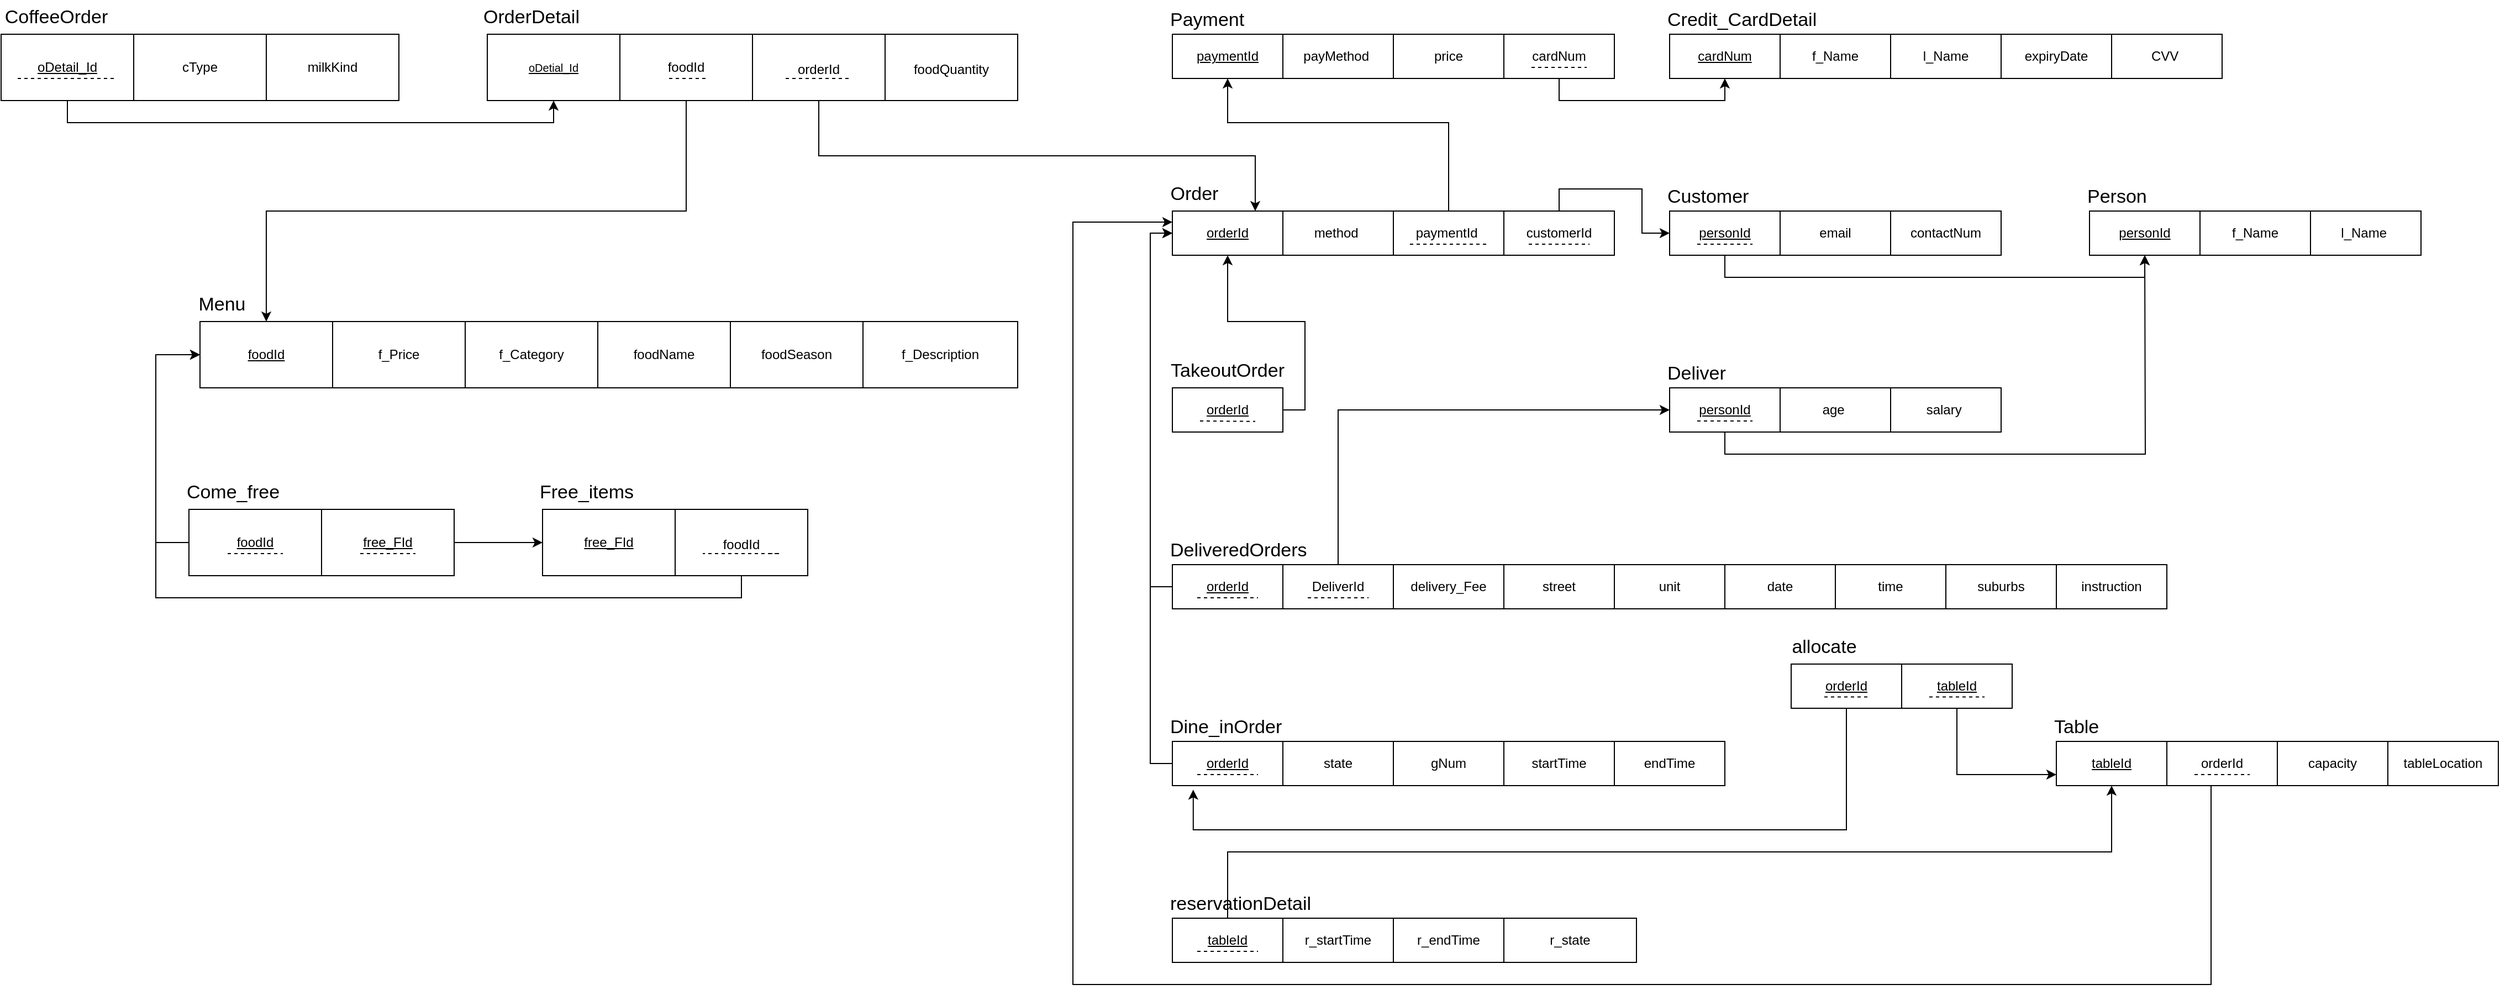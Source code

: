 <mxfile version="24.0.4" type="device">
  <diagram name="第 1 页" id="1nsFY1wsE1BqHFBOwBMz">
    <mxGraphModel dx="3243" dy="1196" grid="1" gridSize="10" guides="1" tooltips="1" connect="1" arrows="1" fold="1" page="1" pageScale="1" pageWidth="1169" pageHeight="827" math="0" shadow="0">
      <root>
        <mxCell id="0" />
        <mxCell id="1" parent="0" />
        <mxCell id="jwZE7J-fwp3m7tZiTKkM-10" value="&lt;div style=&quot;&quot;&gt;&lt;font size=&quot;1&quot; style=&quot;&quot;&gt;&lt;u style=&quot;&quot;&gt;oDetial_Id&lt;/u&gt;&lt;/font&gt;&lt;/div&gt;" style="rounded=0;whiteSpace=wrap;html=1;" parent="1" vertex="1">
          <mxGeometry x="-480" y="140" width="120" height="60" as="geometry" />
        </mxCell>
        <mxCell id="jwZE7J-fwp3m7tZiTKkM-12" value="&lt;font style=&quot;font-size: 17px;&quot;&gt;OrderDetail&lt;/font&gt;" style="text;html=1;align=center;verticalAlign=middle;whiteSpace=wrap;rounded=0;" parent="1" vertex="1">
          <mxGeometry x="-470" y="110" width="60" height="30" as="geometry" />
        </mxCell>
        <mxCell id="E0sUDLMQuyzjQYQ1eUFq-3" style="edgeStyle=orthogonalEdgeStyle;rounded=0;orthogonalLoop=1;jettySize=auto;html=1;exitX=0.5;exitY=1;exitDx=0;exitDy=0;entryX=0.5;entryY=0;entryDx=0;entryDy=0;" parent="1" source="jwZE7J-fwp3m7tZiTKkM-13" target="jwZE7J-fwp3m7tZiTKkM-37" edge="1">
          <mxGeometry relative="1" as="geometry" />
        </mxCell>
        <mxCell id="jwZE7J-fwp3m7tZiTKkM-13" value="&lt;div style=&quot;&quot;&gt;foodId&lt;/div&gt;" style="rounded=0;whiteSpace=wrap;html=1;" parent="1" vertex="1">
          <mxGeometry x="-360" y="140" width="120" height="60" as="geometry" />
        </mxCell>
        <mxCell id="E0sUDLMQuyzjQYQ1eUFq-4" style="edgeStyle=orthogonalEdgeStyle;rounded=0;orthogonalLoop=1;jettySize=auto;html=1;exitX=0.5;exitY=1;exitDx=0;exitDy=0;entryX=0.75;entryY=0;entryDx=0;entryDy=0;" parent="1" source="jwZE7J-fwp3m7tZiTKkM-16" target="_mTMMAmOzoBjhHp0LAJW-133" edge="1">
          <mxGeometry relative="1" as="geometry" />
        </mxCell>
        <mxCell id="jwZE7J-fwp3m7tZiTKkM-16" value="&lt;font style=&quot;font-size: 12px;&quot;&gt;orderId&lt;/font&gt;" style="rounded=0;whiteSpace=wrap;html=1;fontSize=16;" parent="1" vertex="1">
          <mxGeometry x="-240" y="140" width="120" height="60" as="geometry" />
        </mxCell>
        <mxCell id="jwZE7J-fwp3m7tZiTKkM-17" value="&lt;font style=&quot;font-size: 12px;&quot;&gt;foodQuantity&lt;/font&gt;" style="rounded=0;whiteSpace=wrap;html=1;fontSize=16;" parent="1" vertex="1">
          <mxGeometry x="-120" y="140" width="120" height="60" as="geometry" />
        </mxCell>
        <mxCell id="jwZE7J-fwp3m7tZiTKkM-19" style="edgeStyle=orthogonalEdgeStyle;rounded=0;orthogonalLoop=1;jettySize=auto;html=1;exitX=0.5;exitY=1;exitDx=0;exitDy=0;" parent="1" source="jwZE7J-fwp3m7tZiTKkM-17" target="jwZE7J-fwp3m7tZiTKkM-17" edge="1">
          <mxGeometry relative="1" as="geometry" />
        </mxCell>
        <mxCell id="jwZE7J-fwp3m7tZiTKkM-20" value="" style="endArrow=none;dashed=1;html=1;rounded=0;" parent="1" edge="1">
          <mxGeometry width="50" height="50" relative="1" as="geometry">
            <mxPoint x="-210" y="180" as="sourcePoint" />
            <mxPoint x="-150" y="180" as="targetPoint" />
            <Array as="points">
              <mxPoint x="-160" y="180" />
            </Array>
          </mxGeometry>
        </mxCell>
        <mxCell id="jwZE7J-fwp3m7tZiTKkM-22" value="&lt;font style=&quot;font-size: 17px;&quot;&gt;CoffeeOrder&lt;/font&gt;" style="text;html=1;align=center;verticalAlign=middle;whiteSpace=wrap;rounded=0;" parent="1" vertex="1">
          <mxGeometry x="-900" y="110" width="60" height="30" as="geometry" />
        </mxCell>
        <mxCell id="E0sUDLMQuyzjQYQ1eUFq-5" style="edgeStyle=orthogonalEdgeStyle;rounded=0;orthogonalLoop=1;jettySize=auto;html=1;exitX=0.5;exitY=1;exitDx=0;exitDy=0;entryX=0.5;entryY=1;entryDx=0;entryDy=0;" parent="1" source="jwZE7J-fwp3m7tZiTKkM-23" target="jwZE7J-fwp3m7tZiTKkM-10" edge="1">
          <mxGeometry relative="1" as="geometry" />
        </mxCell>
        <mxCell id="jwZE7J-fwp3m7tZiTKkM-23" value="&lt;font style=&quot;font-size: 12px;&quot;&gt;&lt;u&gt;oDetail_Id&lt;/u&gt;&lt;/font&gt;" style="rounded=0;whiteSpace=wrap;html=1;" parent="1" vertex="1">
          <mxGeometry x="-920" y="140" width="120" height="60" as="geometry" />
        </mxCell>
        <mxCell id="jwZE7J-fwp3m7tZiTKkM-25" value="&lt;font style=&quot;font-size: 12px;&quot;&gt;cType&lt;/font&gt;" style="rounded=0;whiteSpace=wrap;html=1;" parent="1" vertex="1">
          <mxGeometry x="-800" y="140" width="120" height="60" as="geometry" />
        </mxCell>
        <mxCell id="jwZE7J-fwp3m7tZiTKkM-28" value="&lt;font style=&quot;font-size: 12px;&quot;&gt;milkKind&lt;/font&gt;" style="rounded=0;whiteSpace=wrap;html=1;" parent="1" vertex="1">
          <mxGeometry x="-680" y="140" width="120" height="60" as="geometry" />
        </mxCell>
        <mxCell id="jwZE7J-fwp3m7tZiTKkM-34" value="" style="endArrow=none;dashed=1;html=1;rounded=0;" parent="1" edge="1">
          <mxGeometry width="50" height="50" relative="1" as="geometry">
            <mxPoint x="-905" y="180" as="sourcePoint" />
            <mxPoint x="-815" y="180" as="targetPoint" />
            <Array as="points">
              <mxPoint x="-815" y="180" />
            </Array>
          </mxGeometry>
        </mxCell>
        <mxCell id="jwZE7J-fwp3m7tZiTKkM-36" value="&lt;font style=&quot;font-size: 17px;&quot;&gt;Menu&lt;/font&gt;" style="text;html=1;align=center;verticalAlign=middle;whiteSpace=wrap;rounded=0;" parent="1" vertex="1">
          <mxGeometry x="-750" y="370" width="60" height="30" as="geometry" />
        </mxCell>
        <mxCell id="jwZE7J-fwp3m7tZiTKkM-37" value="&lt;u style=&quot;&quot;&gt;&lt;font style=&quot;font-size: 12px;&quot;&gt;foodId&lt;/font&gt;&lt;/u&gt;" style="rounded=0;whiteSpace=wrap;html=1;" parent="1" vertex="1">
          <mxGeometry x="-740" y="400" width="120" height="60" as="geometry" />
        </mxCell>
        <mxCell id="jwZE7J-fwp3m7tZiTKkM-39" value="&lt;font style=&quot;font-size: 12px;&quot;&gt;f_Price&lt;/font&gt;" style="rounded=0;whiteSpace=wrap;html=1;" parent="1" vertex="1">
          <mxGeometry x="-620" y="400" width="120" height="60" as="geometry" />
        </mxCell>
        <mxCell id="jwZE7J-fwp3m7tZiTKkM-41" value="&lt;font style=&quot;font-size: 12px;&quot;&gt;f_Category&lt;/font&gt;" style="rounded=0;whiteSpace=wrap;html=1;" parent="1" vertex="1">
          <mxGeometry x="-500" y="400" width="120" height="60" as="geometry" />
        </mxCell>
        <mxCell id="jwZE7J-fwp3m7tZiTKkM-43" value="&lt;font style=&quot;font-size: 12px;&quot;&gt;foodName&lt;/font&gt;" style="rounded=0;whiteSpace=wrap;html=1;" parent="1" vertex="1">
          <mxGeometry x="-380" y="400" width="120" height="60" as="geometry" />
        </mxCell>
        <mxCell id="jwZE7J-fwp3m7tZiTKkM-45" value="&lt;font style=&quot;font-size: 12px;&quot;&gt;foodSeason&lt;/font&gt;" style="rounded=0;whiteSpace=wrap;html=1;" parent="1" vertex="1">
          <mxGeometry x="-260" y="400" width="120" height="60" as="geometry" />
        </mxCell>
        <mxCell id="jwZE7J-fwp3m7tZiTKkM-47" value="&lt;font style=&quot;font-size: 12px;&quot;&gt;f_Description&lt;/font&gt;" style="rounded=0;whiteSpace=wrap;html=1;" parent="1" vertex="1">
          <mxGeometry x="-140" y="400" width="140" height="60" as="geometry" />
        </mxCell>
        <mxCell id="_mTMMAmOzoBjhHp0LAJW-277" style="edgeStyle=orthogonalEdgeStyle;rounded=0;orthogonalLoop=1;jettySize=auto;html=1;exitX=0;exitY=0.5;exitDx=0;exitDy=0;entryX=0;entryY=0.5;entryDx=0;entryDy=0;" parent="1" source="jwZE7J-fwp3m7tZiTKkM-49" target="jwZE7J-fwp3m7tZiTKkM-37" edge="1">
          <mxGeometry relative="1" as="geometry">
            <mxPoint x="-780" y="430" as="targetPoint" />
            <Array as="points">
              <mxPoint x="-780" y="600" />
              <mxPoint x="-780" y="430" />
            </Array>
          </mxGeometry>
        </mxCell>
        <mxCell id="jwZE7J-fwp3m7tZiTKkM-49" value="&lt;u&gt;foodId&lt;/u&gt;" style="rounded=0;whiteSpace=wrap;html=1;" parent="1" vertex="1">
          <mxGeometry x="-750" y="570" width="120" height="60" as="geometry" />
        </mxCell>
        <mxCell id="jwZE7J-fwp3m7tZiTKkM-51" value="&lt;font style=&quot;font-size: 17px;&quot;&gt;Come_free&lt;/font&gt;" style="text;html=1;align=center;verticalAlign=middle;whiteSpace=wrap;rounded=0;" parent="1" vertex="1">
          <mxGeometry x="-740" y="540" width="60" height="30" as="geometry" />
        </mxCell>
        <mxCell id="_mTMMAmOzoBjhHp0LAJW-274" style="edgeStyle=orthogonalEdgeStyle;rounded=0;orthogonalLoop=1;jettySize=auto;html=1;exitX=1;exitY=0.5;exitDx=0;exitDy=0;entryX=0;entryY=0.5;entryDx=0;entryDy=0;" parent="1" source="jwZE7J-fwp3m7tZiTKkM-53" target="jwZE7J-fwp3m7tZiTKkM-57" edge="1">
          <mxGeometry relative="1" as="geometry" />
        </mxCell>
        <mxCell id="jwZE7J-fwp3m7tZiTKkM-53" value="&lt;u style=&quot;&quot;&gt;&lt;font style=&quot;font-size: 12px;&quot;&gt;free_FId&lt;/font&gt;&lt;/u&gt;" style="rounded=0;whiteSpace=wrap;html=1;" parent="1" vertex="1">
          <mxGeometry x="-630" y="570" width="120" height="60" as="geometry" />
        </mxCell>
        <mxCell id="jwZE7J-fwp3m7tZiTKkM-55" value="&lt;font style=&quot;font-size: 17px;&quot;&gt;Free_items&lt;/font&gt;" style="text;html=1;align=center;verticalAlign=middle;whiteSpace=wrap;rounded=0;" parent="1" vertex="1">
          <mxGeometry x="-420" y="540" width="60" height="30" as="geometry" />
        </mxCell>
        <mxCell id="jwZE7J-fwp3m7tZiTKkM-57" value="&lt;u style=&quot;&quot;&gt;&lt;font style=&quot;font-size: 12px;&quot;&gt;free_FId&lt;/font&gt;&lt;/u&gt;" style="rounded=0;whiteSpace=wrap;html=1;" parent="1" vertex="1">
          <mxGeometry x="-430" y="570" width="120" height="60" as="geometry" />
        </mxCell>
        <mxCell id="E0sUDLMQuyzjQYQ1eUFq-6" style="edgeStyle=orthogonalEdgeStyle;rounded=0;orthogonalLoop=1;jettySize=auto;html=1;exitX=0.5;exitY=1;exitDx=0;exitDy=0;entryX=0;entryY=0.5;entryDx=0;entryDy=0;" parent="1" source="jwZE7J-fwp3m7tZiTKkM-59" target="jwZE7J-fwp3m7tZiTKkM-37" edge="1">
          <mxGeometry relative="1" as="geometry">
            <Array as="points">
              <mxPoint x="-250" y="650" />
              <mxPoint x="-780" y="650" />
              <mxPoint x="-780" y="430" />
            </Array>
          </mxGeometry>
        </mxCell>
        <mxCell id="jwZE7J-fwp3m7tZiTKkM-59" value="&lt;font style=&quot;font-size: 12px;&quot;&gt;foodId&lt;/font&gt;" style="rounded=0;whiteSpace=wrap;html=1;fontSize=16;" parent="1" vertex="1">
          <mxGeometry x="-310" y="570" width="120" height="60" as="geometry" />
        </mxCell>
        <mxCell id="jwZE7J-fwp3m7tZiTKkM-61" value="" style="endArrow=none;dashed=1;html=1;rounded=0;" parent="1" edge="1">
          <mxGeometry width="50" height="50" relative="1" as="geometry">
            <mxPoint x="-225" y="610" as="sourcePoint" />
            <mxPoint x="-285" y="610" as="targetPoint" />
            <Array as="points">
              <mxPoint x="-215" y="610" />
            </Array>
          </mxGeometry>
        </mxCell>
        <mxCell id="jwZE7J-fwp3m7tZiTKkM-120" style="edgeStyle=orthogonalEdgeStyle;rounded=0;orthogonalLoop=1;jettySize=auto;html=1;exitX=0.5;exitY=1;exitDx=0;exitDy=0;entryX=0.5;entryY=0;entryDx=0;entryDy=0;" parent="1" edge="1">
          <mxGeometry relative="1" as="geometry">
            <mxPoint x="560" y="120.0" as="targetPoint" />
            <Array as="points">
              <mxPoint x="560" y="480" />
              <mxPoint x="281" y="480" />
              <mxPoint x="281" y="30" />
              <mxPoint x="560" y="30" />
            </Array>
          </mxGeometry>
        </mxCell>
        <mxCell id="_mTMMAmOzoBjhHp0LAJW-116" value="&lt;u&gt;cardNum&lt;/u&gt;" style="whiteSpace=wrap;html=1;align=center;" parent="1" vertex="1">
          <mxGeometry x="590" y="140" width="100" height="40" as="geometry" />
        </mxCell>
        <mxCell id="_mTMMAmOzoBjhHp0LAJW-117" value="" style="shape=table;startSize=0;container=1;collapsible=1;childLayout=tableLayout;fixedRows=1;rowLines=0;fontStyle=0;align=center;resizeLast=1;strokeColor=none;fillColor=none;collapsible=0;whiteSpace=wrap;html=1;" parent="1" vertex="1">
          <mxGeometry x="550" y="110" width="180" height="30" as="geometry" />
        </mxCell>
        <mxCell id="_mTMMAmOzoBjhHp0LAJW-118" value="" style="shape=tableRow;horizontal=0;startSize=0;swimlaneHead=0;swimlaneBody=0;fillColor=none;collapsible=0;dropTarget=0;points=[[0,0.5],[1,0.5]];portConstraint=eastwest;top=0;left=0;right=0;bottom=0;" parent="_mTMMAmOzoBjhHp0LAJW-117" vertex="1">
          <mxGeometry width="180" height="30" as="geometry" />
        </mxCell>
        <mxCell id="_mTMMAmOzoBjhHp0LAJW-119" value="" style="shape=partialRectangle;connectable=0;fillColor=none;top=0;left=0;bottom=0;right=0;editable=1;overflow=hidden;" parent="_mTMMAmOzoBjhHp0LAJW-118" vertex="1">
          <mxGeometry width="30" height="30" as="geometry">
            <mxRectangle width="30" height="30" as="alternateBounds" />
          </mxGeometry>
        </mxCell>
        <mxCell id="_mTMMAmOzoBjhHp0LAJW-120" value="Credit_CardDetail" style="shape=partialRectangle;connectable=0;fillColor=none;top=0;left=0;bottom=0;right=0;align=left;spacingLeft=6;overflow=hidden;fontSize=17;" parent="_mTMMAmOzoBjhHp0LAJW-118" vertex="1">
          <mxGeometry x="30" width="150" height="30" as="geometry">
            <mxRectangle width="150" height="30" as="alternateBounds" />
          </mxGeometry>
        </mxCell>
        <mxCell id="_mTMMAmOzoBjhHp0LAJW-121" value="expiryDate" style="whiteSpace=wrap;html=1;align=center;" parent="1" vertex="1">
          <mxGeometry x="890" y="140" width="100" height="40" as="geometry" />
        </mxCell>
        <mxCell id="_mTMMAmOzoBjhHp0LAJW-122" value="CVV&amp;nbsp;" style="whiteSpace=wrap;html=1;align=center;" parent="1" vertex="1">
          <mxGeometry x="990" y="140" width="100" height="40" as="geometry" />
        </mxCell>
        <mxCell id="_mTMMAmOzoBjhHp0LAJW-123" value="price" style="whiteSpace=wrap;html=1;align=center;" parent="1" vertex="1">
          <mxGeometry x="340" y="140" width="100" height="40" as="geometry" />
        </mxCell>
        <mxCell id="_mTMMAmOzoBjhHp0LAJW-124" value="payMethod&amp;nbsp;" style="whiteSpace=wrap;html=1;align=center;" parent="1" vertex="1">
          <mxGeometry x="240" y="140" width="100" height="40" as="geometry" />
        </mxCell>
        <mxCell id="_mTMMAmOzoBjhHp0LAJW-125" value="&lt;u&gt;paymentId&lt;/u&gt;" style="whiteSpace=wrap;html=1;align=center;" parent="1" vertex="1">
          <mxGeometry x="140" y="140" width="100" height="40" as="geometry" />
        </mxCell>
        <mxCell id="_mTMMAmOzoBjhHp0LAJW-126" value="" style="shape=table;startSize=0;container=1;collapsible=1;childLayout=tableLayout;fixedRows=1;rowLines=0;fontStyle=0;align=center;resizeLast=1;strokeColor=none;fillColor=none;collapsible=0;whiteSpace=wrap;html=1;" parent="1" vertex="1">
          <mxGeometry x="100" y="110" width="180" height="30" as="geometry" />
        </mxCell>
        <mxCell id="_mTMMAmOzoBjhHp0LAJW-127" value="" style="shape=tableRow;horizontal=0;startSize=0;swimlaneHead=0;swimlaneBody=0;fillColor=none;collapsible=0;dropTarget=0;points=[[0,0.5],[1,0.5]];portConstraint=eastwest;top=0;left=0;right=0;bottom=0;" parent="_mTMMAmOzoBjhHp0LAJW-126" vertex="1">
          <mxGeometry width="180" height="30" as="geometry" />
        </mxCell>
        <mxCell id="_mTMMAmOzoBjhHp0LAJW-128" value="" style="shape=partialRectangle;connectable=0;fillColor=none;top=0;left=0;bottom=0;right=0;editable=1;overflow=hidden;" parent="_mTMMAmOzoBjhHp0LAJW-127" vertex="1">
          <mxGeometry width="30" height="30" as="geometry">
            <mxRectangle width="30" height="30" as="alternateBounds" />
          </mxGeometry>
        </mxCell>
        <mxCell id="_mTMMAmOzoBjhHp0LAJW-129" value="Payment" style="shape=partialRectangle;connectable=0;fillColor=none;top=0;left=0;bottom=0;right=0;align=left;spacingLeft=6;overflow=hidden;fontSize=17;" parent="_mTMMAmOzoBjhHp0LAJW-127" vertex="1">
          <mxGeometry x="30" width="150" height="30" as="geometry">
            <mxRectangle width="150" height="30" as="alternateBounds" />
          </mxGeometry>
        </mxCell>
        <mxCell id="_mTMMAmOzoBjhHp0LAJW-130" style="edgeStyle=orthogonalEdgeStyle;rounded=0;orthogonalLoop=1;jettySize=auto;html=1;exitX=0.5;exitY=1;exitDx=0;exitDy=0;entryX=0.5;entryY=1;entryDx=0;entryDy=0;" parent="1" source="_mTMMAmOzoBjhHp0LAJW-131" target="_mTMMAmOzoBjhHp0LAJW-116" edge="1">
          <mxGeometry relative="1" as="geometry" />
        </mxCell>
        <mxCell id="_mTMMAmOzoBjhHp0LAJW-131" value="cardNum" style="whiteSpace=wrap;html=1;align=center;" parent="1" vertex="1">
          <mxGeometry x="440" y="140" width="100" height="40" as="geometry" />
        </mxCell>
        <mxCell id="_mTMMAmOzoBjhHp0LAJW-132" value="" style="endArrow=none;dashed=1;html=1;rounded=0;" parent="1" edge="1">
          <mxGeometry width="50" height="50" relative="1" as="geometry">
            <mxPoint x="465" y="170" as="sourcePoint" />
            <mxPoint x="515" y="170" as="targetPoint" />
            <Array as="points">
              <mxPoint x="465" y="170" />
            </Array>
          </mxGeometry>
        </mxCell>
        <mxCell id="_mTMMAmOzoBjhHp0LAJW-133" value="&lt;u&gt;orderId&lt;/u&gt;" style="whiteSpace=wrap;html=1;align=center;" parent="1" vertex="1">
          <mxGeometry x="140" y="300" width="100" height="40" as="geometry" />
        </mxCell>
        <mxCell id="_mTMMAmOzoBjhHp0LAJW-138" value="method&amp;nbsp;" style="whiteSpace=wrap;html=1;align=center;" parent="1" vertex="1">
          <mxGeometry x="240" y="300" width="100" height="40" as="geometry" />
        </mxCell>
        <mxCell id="_mTMMAmOzoBjhHp0LAJW-139" style="edgeStyle=orthogonalEdgeStyle;rounded=0;orthogonalLoop=1;jettySize=auto;html=1;exitX=0.5;exitY=0;exitDx=0;exitDy=0;" parent="1" source="_mTMMAmOzoBjhHp0LAJW-140" target="_mTMMAmOzoBjhHp0LAJW-146" edge="1">
          <mxGeometry relative="1" as="geometry" />
        </mxCell>
        <mxCell id="_mTMMAmOzoBjhHp0LAJW-140" value="customerId" style="whiteSpace=wrap;html=1;align=center;" parent="1" vertex="1">
          <mxGeometry x="440" y="300" width="100" height="40" as="geometry" />
        </mxCell>
        <mxCell id="_mTMMAmOzoBjhHp0LAJW-141" style="edgeStyle=orthogonalEdgeStyle;rounded=0;orthogonalLoop=1;jettySize=auto;html=1;exitX=0.5;exitY=0;exitDx=0;exitDy=0;entryX=0.5;entryY=1;entryDx=0;entryDy=0;" parent="1" source="_mTMMAmOzoBjhHp0LAJW-142" target="_mTMMAmOzoBjhHp0LAJW-125" edge="1">
          <mxGeometry relative="1" as="geometry">
            <Array as="points">
              <mxPoint x="390" y="220" />
              <mxPoint x="190" y="220" />
            </Array>
          </mxGeometry>
        </mxCell>
        <mxCell id="_mTMMAmOzoBjhHp0LAJW-142" value="paymentId&amp;nbsp;" style="whiteSpace=wrap;html=1;align=center;" parent="1" vertex="1">
          <mxGeometry x="340" y="300" width="100" height="40" as="geometry" />
        </mxCell>
        <mxCell id="_mTMMAmOzoBjhHp0LAJW-143" value="" style="endArrow=none;dashed=1;html=1;rounded=0;" parent="1" edge="1">
          <mxGeometry width="50" height="50" relative="1" as="geometry">
            <mxPoint x="355" y="330" as="sourcePoint" />
            <mxPoint x="425" y="330" as="targetPoint" />
            <Array as="points">
              <mxPoint x="355" y="330" />
            </Array>
          </mxGeometry>
        </mxCell>
        <mxCell id="_mTMMAmOzoBjhHp0LAJW-144" value="" style="endArrow=none;dashed=1;html=1;rounded=0;" parent="1" edge="1">
          <mxGeometry width="50" height="50" relative="1" as="geometry">
            <mxPoint x="462.5" y="330" as="sourcePoint" />
            <mxPoint x="517.5" y="330" as="targetPoint" />
            <Array as="points">
              <mxPoint x="462.5" y="330" />
            </Array>
          </mxGeometry>
        </mxCell>
        <mxCell id="_mTMMAmOzoBjhHp0LAJW-145" style="edgeStyle=orthogonalEdgeStyle;rounded=0;orthogonalLoop=1;jettySize=auto;html=1;exitX=0.5;exitY=1;exitDx=0;exitDy=0;entryX=0.5;entryY=1;entryDx=0;entryDy=0;" parent="1" source="_mTMMAmOzoBjhHp0LAJW-146" target="_mTMMAmOzoBjhHp0LAJW-153" edge="1">
          <mxGeometry relative="1" as="geometry" />
        </mxCell>
        <mxCell id="_mTMMAmOzoBjhHp0LAJW-146" value="&lt;u&gt;personId&lt;/u&gt;" style="whiteSpace=wrap;html=1;align=center;" parent="1" vertex="1">
          <mxGeometry x="590" y="300" width="100" height="40" as="geometry" />
        </mxCell>
        <mxCell id="_mTMMAmOzoBjhHp0LAJW-147" value="email" style="whiteSpace=wrap;html=1;align=center;" parent="1" vertex="1">
          <mxGeometry x="690" y="300" width="100" height="40" as="geometry" />
        </mxCell>
        <mxCell id="_mTMMAmOzoBjhHp0LAJW-148" value="contactNum" style="whiteSpace=wrap;html=1;align=center;" parent="1" vertex="1">
          <mxGeometry x="790" y="300" width="100" height="40" as="geometry" />
        </mxCell>
        <mxCell id="_mTMMAmOzoBjhHp0LAJW-149" value="" style="shape=table;startSize=0;container=1;collapsible=1;childLayout=tableLayout;fixedRows=1;rowLines=0;fontStyle=0;align=center;resizeLast=1;strokeColor=none;fillColor=none;collapsible=0;whiteSpace=wrap;html=1;" parent="1" vertex="1">
          <mxGeometry x="550" y="270" width="180" height="30" as="geometry" />
        </mxCell>
        <mxCell id="_mTMMAmOzoBjhHp0LAJW-150" value="" style="shape=tableRow;horizontal=0;startSize=0;swimlaneHead=0;swimlaneBody=0;fillColor=none;collapsible=0;dropTarget=0;points=[[0,0.5],[1,0.5]];portConstraint=eastwest;top=0;left=0;right=0;bottom=0;" parent="_mTMMAmOzoBjhHp0LAJW-149" vertex="1">
          <mxGeometry width="180" height="30" as="geometry" />
        </mxCell>
        <mxCell id="_mTMMAmOzoBjhHp0LAJW-151" value="" style="shape=partialRectangle;connectable=0;fillColor=none;top=0;left=0;bottom=0;right=0;editable=1;overflow=hidden;" parent="_mTMMAmOzoBjhHp0LAJW-150" vertex="1">
          <mxGeometry width="30" height="30" as="geometry">
            <mxRectangle width="30" height="30" as="alternateBounds" />
          </mxGeometry>
        </mxCell>
        <mxCell id="_mTMMAmOzoBjhHp0LAJW-152" value="Customer" style="shape=partialRectangle;connectable=0;fillColor=none;top=0;left=0;bottom=0;right=0;align=left;spacingLeft=6;overflow=hidden;fontSize=17;" parent="_mTMMAmOzoBjhHp0LAJW-150" vertex="1">
          <mxGeometry x="30" width="150" height="30" as="geometry">
            <mxRectangle width="150" height="30" as="alternateBounds" />
          </mxGeometry>
        </mxCell>
        <mxCell id="_mTMMAmOzoBjhHp0LAJW-153" value="&lt;u&gt;personId&lt;/u&gt;" style="whiteSpace=wrap;html=1;align=center;" parent="1" vertex="1">
          <mxGeometry x="970" y="300" width="100" height="40" as="geometry" />
        </mxCell>
        <mxCell id="_mTMMAmOzoBjhHp0LAJW-154" value="f_Name" style="whiteSpace=wrap;html=1;align=center;" parent="1" vertex="1">
          <mxGeometry x="1070" y="300" width="100" height="40" as="geometry" />
        </mxCell>
        <mxCell id="_mTMMAmOzoBjhHp0LAJW-155" value="l_Name&amp;nbsp;" style="whiteSpace=wrap;html=1;align=center;" parent="1" vertex="1">
          <mxGeometry x="1170" y="300" width="100" height="40" as="geometry" />
        </mxCell>
        <mxCell id="_mTMMAmOzoBjhHp0LAJW-156" value="" style="shape=table;startSize=0;container=1;collapsible=1;childLayout=tableLayout;fixedRows=1;rowLines=0;fontStyle=0;align=center;resizeLast=1;strokeColor=none;fillColor=none;collapsible=0;whiteSpace=wrap;html=1;" parent="1" vertex="1">
          <mxGeometry x="930" y="270" width="180" height="30" as="geometry" />
        </mxCell>
        <mxCell id="_mTMMAmOzoBjhHp0LAJW-157" value="" style="shape=tableRow;horizontal=0;startSize=0;swimlaneHead=0;swimlaneBody=0;fillColor=none;collapsible=0;dropTarget=0;points=[[0,0.5],[1,0.5]];portConstraint=eastwest;top=0;left=0;right=0;bottom=0;" parent="_mTMMAmOzoBjhHp0LAJW-156" vertex="1">
          <mxGeometry width="180" height="30" as="geometry" />
        </mxCell>
        <mxCell id="_mTMMAmOzoBjhHp0LAJW-158" value="" style="shape=partialRectangle;connectable=0;fillColor=none;top=0;left=0;bottom=0;right=0;editable=1;overflow=hidden;" parent="_mTMMAmOzoBjhHp0LAJW-157" vertex="1">
          <mxGeometry width="30" height="30" as="geometry">
            <mxRectangle width="30" height="30" as="alternateBounds" />
          </mxGeometry>
        </mxCell>
        <mxCell id="_mTMMAmOzoBjhHp0LAJW-159" value="Person" style="shape=partialRectangle;connectable=0;fillColor=none;top=0;left=0;bottom=0;right=0;align=left;spacingLeft=6;overflow=hidden;fontSize=17;" parent="_mTMMAmOzoBjhHp0LAJW-157" vertex="1">
          <mxGeometry x="30" width="150" height="30" as="geometry">
            <mxRectangle width="150" height="30" as="alternateBounds" />
          </mxGeometry>
        </mxCell>
        <mxCell id="_mTMMAmOzoBjhHp0LAJW-160" value="" style="shape=table;startSize=0;container=1;collapsible=1;childLayout=tableLayout;fixedRows=1;rowLines=0;fontStyle=0;align=center;resizeLast=1;strokeColor=none;fillColor=none;collapsible=0;whiteSpace=wrap;html=1;" parent="1" vertex="1">
          <mxGeometry x="550" y="430" width="180" height="30" as="geometry" />
        </mxCell>
        <mxCell id="_mTMMAmOzoBjhHp0LAJW-161" value="" style="shape=tableRow;horizontal=0;startSize=0;swimlaneHead=0;swimlaneBody=0;fillColor=none;collapsible=0;dropTarget=0;points=[[0,0.5],[1,0.5]];portConstraint=eastwest;top=0;left=0;right=0;bottom=0;" parent="_mTMMAmOzoBjhHp0LAJW-160" vertex="1">
          <mxGeometry width="180" height="30" as="geometry" />
        </mxCell>
        <mxCell id="_mTMMAmOzoBjhHp0LAJW-162" value="" style="shape=partialRectangle;connectable=0;fillColor=none;top=0;left=0;bottom=0;right=0;editable=1;overflow=hidden;" parent="_mTMMAmOzoBjhHp0LAJW-161" vertex="1">
          <mxGeometry width="30" height="30" as="geometry">
            <mxRectangle width="30" height="30" as="alternateBounds" />
          </mxGeometry>
        </mxCell>
        <mxCell id="_mTMMAmOzoBjhHp0LAJW-163" value="Deliver" style="shape=partialRectangle;connectable=0;fillColor=none;top=0;left=0;bottom=0;right=0;align=left;spacingLeft=6;overflow=hidden;fontSize=17;" parent="_mTMMAmOzoBjhHp0LAJW-161" vertex="1">
          <mxGeometry x="30" width="150" height="30" as="geometry">
            <mxRectangle width="150" height="30" as="alternateBounds" />
          </mxGeometry>
        </mxCell>
        <mxCell id="_mTMMAmOzoBjhHp0LAJW-164" style="edgeStyle=orthogonalEdgeStyle;rounded=0;orthogonalLoop=1;jettySize=auto;html=1;exitX=0.5;exitY=1;exitDx=0;exitDy=0;" parent="1" source="_mTMMAmOzoBjhHp0LAJW-165" edge="1">
          <mxGeometry relative="1" as="geometry">
            <mxPoint x="1020" y="340" as="targetPoint" />
          </mxGeometry>
        </mxCell>
        <mxCell id="_mTMMAmOzoBjhHp0LAJW-165" value="&lt;u&gt;personId&lt;/u&gt;" style="whiteSpace=wrap;html=1;align=center;" parent="1" vertex="1">
          <mxGeometry x="590" y="460" width="100" height="40" as="geometry" />
        </mxCell>
        <mxCell id="_mTMMAmOzoBjhHp0LAJW-166" value="age&amp;nbsp;" style="whiteSpace=wrap;html=1;align=center;" parent="1" vertex="1">
          <mxGeometry x="690" y="460" width="100" height="40" as="geometry" />
        </mxCell>
        <mxCell id="_mTMMAmOzoBjhHp0LAJW-167" value="salary&amp;nbsp;" style="whiteSpace=wrap;html=1;align=center;" parent="1" vertex="1">
          <mxGeometry x="790" y="460" width="100" height="40" as="geometry" />
        </mxCell>
        <mxCell id="_mTMMAmOzoBjhHp0LAJW-168" value="" style="endArrow=none;dashed=1;html=1;rounded=0;" parent="1" edge="1">
          <mxGeometry width="50" height="50" relative="1" as="geometry">
            <mxPoint x="615" y="330" as="sourcePoint" />
            <mxPoint x="665" y="330" as="targetPoint" />
            <Array as="points">
              <mxPoint x="615" y="330" />
            </Array>
          </mxGeometry>
        </mxCell>
        <mxCell id="_mTMMAmOzoBjhHp0LAJW-169" value="" style="endArrow=none;dashed=1;html=1;rounded=0;" parent="1" edge="1">
          <mxGeometry width="50" height="50" relative="1" as="geometry">
            <mxPoint x="615" y="490" as="sourcePoint" />
            <mxPoint x="665" y="490" as="targetPoint" />
            <Array as="points">
              <mxPoint x="615" y="490" />
            </Array>
          </mxGeometry>
        </mxCell>
        <mxCell id="_mTMMAmOzoBjhHp0LAJW-170" style="edgeStyle=orthogonalEdgeStyle;rounded=0;orthogonalLoop=1;jettySize=auto;html=1;exitX=0;exitY=0.5;exitDx=0;exitDy=0;entryX=0;entryY=0.5;entryDx=0;entryDy=0;" parent="1" source="_mTMMAmOzoBjhHp0LAJW-171" target="_mTMMAmOzoBjhHp0LAJW-133" edge="1">
          <mxGeometry relative="1" as="geometry" />
        </mxCell>
        <mxCell id="_mTMMAmOzoBjhHp0LAJW-171" value="&lt;u&gt;orderId&lt;/u&gt;" style="whiteSpace=wrap;html=1;align=center;" parent="1" vertex="1">
          <mxGeometry x="140" y="620" width="100" height="40" as="geometry" />
        </mxCell>
        <mxCell id="_mTMMAmOzoBjhHp0LAJW-172" value="" style="shape=table;startSize=0;container=1;collapsible=1;childLayout=tableLayout;fixedRows=1;rowLines=0;fontStyle=0;align=center;resizeLast=1;strokeColor=none;fillColor=none;collapsible=0;whiteSpace=wrap;html=1;" parent="1" vertex="1">
          <mxGeometry x="100" y="590" width="180" height="30" as="geometry" />
        </mxCell>
        <mxCell id="_mTMMAmOzoBjhHp0LAJW-173" value="" style="shape=tableRow;horizontal=0;startSize=0;swimlaneHead=0;swimlaneBody=0;fillColor=none;collapsible=0;dropTarget=0;points=[[0,0.5],[1,0.5]];portConstraint=eastwest;top=0;left=0;right=0;bottom=0;" parent="_mTMMAmOzoBjhHp0LAJW-172" vertex="1">
          <mxGeometry width="180" height="30" as="geometry" />
        </mxCell>
        <mxCell id="_mTMMAmOzoBjhHp0LAJW-174" value="" style="shape=partialRectangle;connectable=0;fillColor=none;top=0;left=0;bottom=0;right=0;editable=1;overflow=hidden;" parent="_mTMMAmOzoBjhHp0LAJW-173" vertex="1">
          <mxGeometry width="30" height="30" as="geometry">
            <mxRectangle width="30" height="30" as="alternateBounds" />
          </mxGeometry>
        </mxCell>
        <mxCell id="_mTMMAmOzoBjhHp0LAJW-175" value="DeliveredOrders" style="shape=partialRectangle;connectable=0;fillColor=none;top=0;left=0;bottom=0;right=0;align=left;spacingLeft=6;overflow=hidden;fontSize=17;" parent="_mTMMAmOzoBjhHp0LAJW-173" vertex="1">
          <mxGeometry x="30" width="150" height="30" as="geometry">
            <mxRectangle width="150" height="30" as="alternateBounds" />
          </mxGeometry>
        </mxCell>
        <mxCell id="_mTMMAmOzoBjhHp0LAJW-176" style="edgeStyle=orthogonalEdgeStyle;rounded=0;orthogonalLoop=1;jettySize=auto;html=1;exitX=0.5;exitY=0;exitDx=0;exitDy=0;entryX=0;entryY=0.5;entryDx=0;entryDy=0;" parent="1" source="_mTMMAmOzoBjhHp0LAJW-177" target="_mTMMAmOzoBjhHp0LAJW-165" edge="1">
          <mxGeometry relative="1" as="geometry" />
        </mxCell>
        <mxCell id="_mTMMAmOzoBjhHp0LAJW-177" value="DeliverId" style="whiteSpace=wrap;html=1;align=center;" parent="1" vertex="1">
          <mxGeometry x="240" y="620" width="100" height="40" as="geometry" />
        </mxCell>
        <mxCell id="_mTMMAmOzoBjhHp0LAJW-178" value="delivery_Fee" style="whiteSpace=wrap;html=1;align=center;" parent="1" vertex="1">
          <mxGeometry x="340" y="620" width="100" height="40" as="geometry" />
        </mxCell>
        <mxCell id="_mTMMAmOzoBjhHp0LAJW-179" value="street" style="whiteSpace=wrap;html=1;align=center;" parent="1" vertex="1">
          <mxGeometry x="440" y="620" width="100" height="40" as="geometry" />
        </mxCell>
        <mxCell id="_mTMMAmOzoBjhHp0LAJW-237" style="edgeStyle=orthogonalEdgeStyle;rounded=0;orthogonalLoop=1;jettySize=auto;html=1;exitX=1;exitY=0.5;exitDx=0;exitDy=0;entryX=0.5;entryY=1;entryDx=0;entryDy=0;" parent="1" source="_mTMMAmOzoBjhHp0LAJW-185" target="_mTMMAmOzoBjhHp0LAJW-133" edge="1">
          <mxGeometry relative="1" as="geometry" />
        </mxCell>
        <mxCell id="_mTMMAmOzoBjhHp0LAJW-185" value="&lt;u&gt;orderId&lt;/u&gt;" style="whiteSpace=wrap;html=1;align=center;" parent="1" vertex="1">
          <mxGeometry x="140" y="460" width="100" height="40" as="geometry" />
        </mxCell>
        <mxCell id="_mTMMAmOzoBjhHp0LAJW-186" value="" style="endArrow=none;dashed=1;html=1;rounded=0;" parent="1" edge="1">
          <mxGeometry width="50" height="50" relative="1" as="geometry">
            <mxPoint x="165" y="490" as="sourcePoint" />
            <mxPoint x="215" y="490.4" as="targetPoint" />
            <Array as="points">
              <mxPoint x="165" y="490" />
            </Array>
          </mxGeometry>
        </mxCell>
        <mxCell id="_mTMMAmOzoBjhHp0LAJW-187" value="unit" style="whiteSpace=wrap;html=1;align=center;" parent="1" vertex="1">
          <mxGeometry x="540" y="620" width="100" height="40" as="geometry" />
        </mxCell>
        <mxCell id="_mTMMAmOzoBjhHp0LAJW-188" value="date" style="whiteSpace=wrap;html=1;align=center;" parent="1" vertex="1">
          <mxGeometry x="640" y="620" width="100" height="40" as="geometry" />
        </mxCell>
        <mxCell id="_mTMMAmOzoBjhHp0LAJW-189" value="time" style="whiteSpace=wrap;html=1;align=center;" parent="1" vertex="1">
          <mxGeometry x="740" y="620" width="100" height="40" as="geometry" />
        </mxCell>
        <mxCell id="_mTMMAmOzoBjhHp0LAJW-190" value="suburbs" style="whiteSpace=wrap;html=1;align=center;" parent="1" vertex="1">
          <mxGeometry x="840" y="620" width="100" height="40" as="geometry" />
        </mxCell>
        <mxCell id="_mTMMAmOzoBjhHp0LAJW-191" value="instruction" style="whiteSpace=wrap;html=1;align=center;" parent="1" vertex="1">
          <mxGeometry x="940" y="620" width="100" height="40" as="geometry" />
        </mxCell>
        <mxCell id="_mTMMAmOzoBjhHp0LAJW-192" value="" style="endArrow=none;dashed=1;html=1;rounded=0;" parent="1" edge="1">
          <mxGeometry width="50" height="50" relative="1" as="geometry">
            <mxPoint x="262.5" y="650" as="sourcePoint" />
            <mxPoint x="317.5" y="650" as="targetPoint" />
            <Array as="points">
              <mxPoint x="262.5" y="650" />
            </Array>
          </mxGeometry>
        </mxCell>
        <mxCell id="_mTMMAmOzoBjhHp0LAJW-193" value="" style="endArrow=none;dashed=1;html=1;rounded=0;" parent="1" edge="1">
          <mxGeometry width="50" height="50" relative="1" as="geometry">
            <mxPoint x="162.5" y="650" as="sourcePoint" />
            <mxPoint x="217.5" y="650" as="targetPoint" />
            <Array as="points">
              <mxPoint x="162.5" y="650" />
            </Array>
          </mxGeometry>
        </mxCell>
        <mxCell id="_mTMMAmOzoBjhHp0LAJW-194" style="edgeStyle=orthogonalEdgeStyle;rounded=0;orthogonalLoop=1;jettySize=auto;html=1;exitX=0;exitY=0.5;exitDx=0;exitDy=0;entryX=0;entryY=0.5;entryDx=0;entryDy=0;" parent="1" source="_mTMMAmOzoBjhHp0LAJW-195" target="_mTMMAmOzoBjhHp0LAJW-133" edge="1">
          <mxGeometry relative="1" as="geometry" />
        </mxCell>
        <mxCell id="_mTMMAmOzoBjhHp0LAJW-195" value="&lt;u&gt;orderId&lt;/u&gt;" style="whiteSpace=wrap;html=1;align=center;" parent="1" vertex="1">
          <mxGeometry x="140" y="780" width="100" height="40" as="geometry" />
        </mxCell>
        <mxCell id="_mTMMAmOzoBjhHp0LAJW-196" value="" style="shape=table;startSize=0;container=1;collapsible=1;childLayout=tableLayout;fixedRows=1;rowLines=0;fontStyle=0;align=center;resizeLast=1;strokeColor=none;fillColor=none;collapsible=0;whiteSpace=wrap;html=1;" parent="1" vertex="1">
          <mxGeometry x="100" y="750" width="180" height="30" as="geometry" />
        </mxCell>
        <mxCell id="_mTMMAmOzoBjhHp0LAJW-197" value="" style="shape=tableRow;horizontal=0;startSize=0;swimlaneHead=0;swimlaneBody=0;fillColor=none;collapsible=0;dropTarget=0;points=[[0,0.5],[1,0.5]];portConstraint=eastwest;top=0;left=0;right=0;bottom=0;" parent="_mTMMAmOzoBjhHp0LAJW-196" vertex="1">
          <mxGeometry width="180" height="30" as="geometry" />
        </mxCell>
        <mxCell id="_mTMMAmOzoBjhHp0LAJW-198" value="" style="shape=partialRectangle;connectable=0;fillColor=none;top=0;left=0;bottom=0;right=0;editable=1;overflow=hidden;" parent="_mTMMAmOzoBjhHp0LAJW-197" vertex="1">
          <mxGeometry width="30" height="30" as="geometry">
            <mxRectangle width="30" height="30" as="alternateBounds" />
          </mxGeometry>
        </mxCell>
        <mxCell id="_mTMMAmOzoBjhHp0LAJW-199" value="Dine_inOrder" style="shape=partialRectangle;connectable=0;fillColor=none;top=0;left=0;bottom=0;right=0;align=left;spacingLeft=6;overflow=hidden;fontSize=17;" parent="_mTMMAmOzoBjhHp0LAJW-197" vertex="1">
          <mxGeometry x="30" width="150" height="30" as="geometry">
            <mxRectangle width="150" height="30" as="alternateBounds" />
          </mxGeometry>
        </mxCell>
        <mxCell id="_mTMMAmOzoBjhHp0LAJW-202" value="state" style="whiteSpace=wrap;html=1;align=center;" parent="1" vertex="1">
          <mxGeometry x="240" y="780" width="100" height="40" as="geometry" />
        </mxCell>
        <mxCell id="_mTMMAmOzoBjhHp0LAJW-203" value="gNum" style="whiteSpace=wrap;html=1;align=center;" parent="1" vertex="1">
          <mxGeometry x="340" y="780" width="100" height="40" as="geometry" />
        </mxCell>
        <mxCell id="_mTMMAmOzoBjhHp0LAJW-205" value="startTime" style="whiteSpace=wrap;html=1;align=center;" parent="1" vertex="1">
          <mxGeometry x="440" y="780" width="100" height="40" as="geometry" />
        </mxCell>
        <mxCell id="_mTMMAmOzoBjhHp0LAJW-206" value="endTime" style="whiteSpace=wrap;html=1;align=center;" parent="1" vertex="1">
          <mxGeometry x="540" y="780" width="100" height="40" as="geometry" />
        </mxCell>
        <mxCell id="_mTMMAmOzoBjhHp0LAJW-207" value="" style="endArrow=none;dashed=1;html=1;rounded=0;" parent="1" edge="1">
          <mxGeometry width="50" height="50" relative="1" as="geometry">
            <mxPoint x="162.5" y="810" as="sourcePoint" />
            <mxPoint x="217.5" y="810" as="targetPoint" />
            <Array as="points">
              <mxPoint x="162.5" y="810" />
            </Array>
          </mxGeometry>
        </mxCell>
        <mxCell id="_mTMMAmOzoBjhHp0LAJW-209" value="&lt;u&gt;tableId&lt;/u&gt;" style="whiteSpace=wrap;html=1;align=center;" parent="1" vertex="1">
          <mxGeometry x="940" y="780" width="100" height="40" as="geometry" />
        </mxCell>
        <mxCell id="_mTMMAmOzoBjhHp0LAJW-210" value="" style="shape=table;startSize=0;container=1;collapsible=1;childLayout=tableLayout;fixedRows=1;rowLines=0;fontStyle=0;align=center;resizeLast=1;strokeColor=none;fillColor=none;collapsible=0;whiteSpace=wrap;html=1;" parent="1" vertex="1">
          <mxGeometry x="900" y="750" width="180" height="30" as="geometry" />
        </mxCell>
        <mxCell id="_mTMMAmOzoBjhHp0LAJW-211" value="" style="shape=tableRow;horizontal=0;startSize=0;swimlaneHead=0;swimlaneBody=0;fillColor=none;collapsible=0;dropTarget=0;points=[[0,0.5],[1,0.5]];portConstraint=eastwest;top=0;left=0;right=0;bottom=0;" parent="_mTMMAmOzoBjhHp0LAJW-210" vertex="1">
          <mxGeometry width="180" height="30" as="geometry" />
        </mxCell>
        <mxCell id="_mTMMAmOzoBjhHp0LAJW-212" value="" style="shape=partialRectangle;connectable=0;fillColor=none;top=0;left=0;bottom=0;right=0;editable=1;overflow=hidden;" parent="_mTMMAmOzoBjhHp0LAJW-211" vertex="1">
          <mxGeometry width="30" height="30" as="geometry">
            <mxRectangle width="30" height="30" as="alternateBounds" />
          </mxGeometry>
        </mxCell>
        <mxCell id="_mTMMAmOzoBjhHp0LAJW-213" value="Table" style="shape=partialRectangle;connectable=0;fillColor=none;top=0;left=0;bottom=0;right=0;align=left;spacingLeft=6;overflow=hidden;fontSize=17;" parent="_mTMMAmOzoBjhHp0LAJW-211" vertex="1">
          <mxGeometry x="30" width="150" height="30" as="geometry">
            <mxRectangle width="150" height="30" as="alternateBounds" />
          </mxGeometry>
        </mxCell>
        <mxCell id="_mTMMAmOzoBjhHp0LAJW-214" value="tableLocation" style="whiteSpace=wrap;html=1;align=center;" parent="1" vertex="1">
          <mxGeometry x="1240" y="780" width="100" height="40" as="geometry" />
        </mxCell>
        <mxCell id="_mTMMAmOzoBjhHp0LAJW-215" value="capacity" style="whiteSpace=wrap;html=1;align=center;" parent="1" vertex="1">
          <mxGeometry x="1140" y="780" width="100" height="40" as="geometry" />
        </mxCell>
        <mxCell id="_mTMMAmOzoBjhHp0LAJW-216" style="edgeStyle=orthogonalEdgeStyle;rounded=0;orthogonalLoop=1;jettySize=auto;html=1;exitX=0.5;exitY=0;exitDx=0;exitDy=0;entryX=0.5;entryY=1;entryDx=0;entryDy=0;" parent="1" source="_mTMMAmOzoBjhHp0LAJW-217" target="_mTMMAmOzoBjhHp0LAJW-209" edge="1">
          <mxGeometry relative="1" as="geometry" />
        </mxCell>
        <mxCell id="_mTMMAmOzoBjhHp0LAJW-217" value="&lt;u&gt;tableId&lt;/u&gt;" style="whiteSpace=wrap;html=1;align=center;" parent="1" vertex="1">
          <mxGeometry x="140" y="940" width="100" height="40" as="geometry" />
        </mxCell>
        <mxCell id="_mTMMAmOzoBjhHp0LAJW-218" value="" style="shape=table;startSize=0;container=1;collapsible=1;childLayout=tableLayout;fixedRows=1;rowLines=0;fontStyle=0;align=center;resizeLast=1;strokeColor=none;fillColor=none;collapsible=0;whiteSpace=wrap;html=1;" parent="1" vertex="1">
          <mxGeometry x="100" y="910" width="180" height="30" as="geometry" />
        </mxCell>
        <mxCell id="_mTMMAmOzoBjhHp0LAJW-219" value="" style="shape=tableRow;horizontal=0;startSize=0;swimlaneHead=0;swimlaneBody=0;fillColor=none;collapsible=0;dropTarget=0;points=[[0,0.5],[1,0.5]];portConstraint=eastwest;top=0;left=0;right=0;bottom=0;" parent="_mTMMAmOzoBjhHp0LAJW-218" vertex="1">
          <mxGeometry width="180" height="30" as="geometry" />
        </mxCell>
        <mxCell id="_mTMMAmOzoBjhHp0LAJW-220" value="" style="shape=partialRectangle;connectable=0;fillColor=none;top=0;left=0;bottom=0;right=0;editable=1;overflow=hidden;" parent="_mTMMAmOzoBjhHp0LAJW-219" vertex="1">
          <mxGeometry width="30" height="30" as="geometry">
            <mxRectangle width="30" height="30" as="alternateBounds" />
          </mxGeometry>
        </mxCell>
        <mxCell id="_mTMMAmOzoBjhHp0LAJW-221" value="reservationDetail" style="shape=partialRectangle;connectable=0;fillColor=none;top=0;left=0;bottom=0;right=0;align=left;spacingLeft=6;overflow=hidden;fontSize=17;" parent="_mTMMAmOzoBjhHp0LAJW-219" vertex="1">
          <mxGeometry x="30" width="150" height="30" as="geometry">
            <mxRectangle width="150" height="30" as="alternateBounds" />
          </mxGeometry>
        </mxCell>
        <mxCell id="_mTMMAmOzoBjhHp0LAJW-224" value="r_startTime" style="whiteSpace=wrap;html=1;align=center;" parent="1" vertex="1">
          <mxGeometry x="240" y="940" width="100" height="40" as="geometry" />
        </mxCell>
        <mxCell id="_mTMMAmOzoBjhHp0LAJW-225" value="r_endTime" style="whiteSpace=wrap;html=1;align=center;" parent="1" vertex="1">
          <mxGeometry x="340" y="940" width="100" height="40" as="geometry" />
        </mxCell>
        <mxCell id="_mTMMAmOzoBjhHp0LAJW-227" value="" style="endArrow=none;dashed=1;html=1;rounded=0;" parent="1" edge="1">
          <mxGeometry width="50" height="50" relative="1" as="geometry">
            <mxPoint x="162.5" y="970" as="sourcePoint" />
            <mxPoint x="217.5" y="970" as="targetPoint" />
            <Array as="points">
              <mxPoint x="162.5" y="970" />
            </Array>
          </mxGeometry>
        </mxCell>
        <mxCell id="_mTMMAmOzoBjhHp0LAJW-231" value="&lt;span style=&quot;font-size: 17px;&quot;&gt;Order&lt;/span&gt;" style="text;html=1;align=center;verticalAlign=middle;whiteSpace=wrap;rounded=0;" parent="1" vertex="1">
          <mxGeometry x="130" y="270" width="60" height="30" as="geometry" />
        </mxCell>
        <mxCell id="_mTMMAmOzoBjhHp0LAJW-236" value="" style="edgeStyle=orthogonalEdgeStyle;rounded=0;orthogonalLoop=1;jettySize=auto;html=1;exitX=0.5;exitY=0;exitDx=0;exitDy=0;entryX=0.5;entryY=1;entryDx=0;entryDy=0;" parent="1" source="_mTMMAmOzoBjhHp0LAJW-185" target="_mTMMAmOzoBjhHp0LAJW-234" edge="1">
          <mxGeometry relative="1" as="geometry">
            <mxPoint x="190" y="460" as="sourcePoint" />
            <mxPoint x="190" y="340" as="targetPoint" />
          </mxGeometry>
        </mxCell>
        <mxCell id="_mTMMAmOzoBjhHp0LAJW-234" value="&lt;span style=&quot;text-align: left; text-wrap: nowrap;&quot;&gt;&lt;font style=&quot;font-size: 17px;&quot;&gt;TakeoutOrder&lt;/font&gt;&lt;/span&gt;" style="text;html=1;align=center;verticalAlign=middle;whiteSpace=wrap;rounded=0;" parent="1" vertex="1">
          <mxGeometry x="170" y="430" width="40" height="30" as="geometry" />
        </mxCell>
        <mxCell id="_mTMMAmOzoBjhHp0LAJW-240" value="" style="endArrow=none;dashed=1;html=1;rounded=0;" parent="1" edge="1">
          <mxGeometry width="50" height="50" relative="1" as="geometry">
            <mxPoint x="-282.5" y="180" as="sourcePoint" />
            <mxPoint x="-317.5" y="180" as="targetPoint" />
          </mxGeometry>
        </mxCell>
        <mxCell id="_mTMMAmOzoBjhHp0LAJW-247" value="f_Name" style="whiteSpace=wrap;html=1;align=center;" parent="1" vertex="1">
          <mxGeometry x="690" y="140" width="100" height="40" as="geometry" />
        </mxCell>
        <mxCell id="_mTMMAmOzoBjhHp0LAJW-251" value="l_Name" style="whiteSpace=wrap;html=1;align=center;" parent="1" vertex="1">
          <mxGeometry x="790" y="140" width="100" height="40" as="geometry" />
        </mxCell>
        <mxCell id="_mTMMAmOzoBjhHp0LAJW-258" style="edgeStyle=orthogonalEdgeStyle;rounded=0;orthogonalLoop=1;jettySize=auto;html=1;exitX=0.4;exitY=1;exitDx=0;exitDy=0;exitPerimeter=0;" parent="1" source="_mTMMAmOzoBjhHp0LAJW-255" edge="1">
          <mxGeometry relative="1" as="geometry">
            <mxPoint x="140" y="310" as="targetPoint" />
            <mxPoint x="1080" y="830" as="sourcePoint" />
            <Array as="points">
              <mxPoint x="1080" y="1000" />
              <mxPoint x="50" y="1000" />
              <mxPoint x="50" y="310" />
            </Array>
          </mxGeometry>
        </mxCell>
        <mxCell id="_mTMMAmOzoBjhHp0LAJW-255" value="orderId" style="whiteSpace=wrap;html=1;align=center;" parent="1" vertex="1">
          <mxGeometry x="1040" y="780" width="100" height="40" as="geometry" />
        </mxCell>
        <mxCell id="_mTMMAmOzoBjhHp0LAJW-257" value="" style="endArrow=none;dashed=1;html=1;rounded=0;" parent="1" edge="1">
          <mxGeometry width="50" height="50" relative="1" as="geometry">
            <mxPoint x="1065" y="810" as="sourcePoint" />
            <mxPoint x="1115" y="810" as="targetPoint" />
            <Array as="points" />
          </mxGeometry>
        </mxCell>
        <mxCell id="_mTMMAmOzoBjhHp0LAJW-271" style="edgeStyle=orthogonalEdgeStyle;rounded=0;orthogonalLoop=1;jettySize=auto;html=1;exitX=0.5;exitY=1;exitDx=0;exitDy=0;entryX=0.189;entryY=1.092;entryDx=0;entryDy=0;entryPerimeter=0;" parent="1" source="_mTMMAmOzoBjhHp0LAJW-259" target="_mTMMAmOzoBjhHp0LAJW-195" edge="1">
          <mxGeometry relative="1" as="geometry">
            <mxPoint x="180" y="880" as="targetPoint" />
            <Array as="points">
              <mxPoint x="750" y="860" />
              <mxPoint x="159" y="860" />
            </Array>
          </mxGeometry>
        </mxCell>
        <mxCell id="_mTMMAmOzoBjhHp0LAJW-259" value="&lt;u&gt;orderId&lt;/u&gt;" style="whiteSpace=wrap;html=1;align=center;" parent="1" vertex="1">
          <mxGeometry x="700" y="710" width="100" height="40" as="geometry" />
        </mxCell>
        <mxCell id="_mTMMAmOzoBjhHp0LAJW-270" style="edgeStyle=orthogonalEdgeStyle;rounded=0;orthogonalLoop=1;jettySize=auto;html=1;entryX=0;entryY=0.75;entryDx=0;entryDy=0;" parent="1" source="_mTMMAmOzoBjhHp0LAJW-263" target="_mTMMAmOzoBjhHp0LAJW-209" edge="1">
          <mxGeometry relative="1" as="geometry">
            <mxPoint x="900" y="840" as="targetPoint" />
            <Array as="points">
              <mxPoint x="850" y="810" />
            </Array>
          </mxGeometry>
        </mxCell>
        <mxCell id="_mTMMAmOzoBjhHp0LAJW-263" value="&lt;u&gt;tableId&lt;/u&gt;" style="whiteSpace=wrap;html=1;align=center;" parent="1" vertex="1">
          <mxGeometry x="800" y="710" width="100" height="40" as="geometry" />
        </mxCell>
        <mxCell id="_mTMMAmOzoBjhHp0LAJW-267" value="&lt;font style=&quot;font-size: 17px;&quot;&gt;allocate&lt;/font&gt;" style="text;html=1;align=center;verticalAlign=middle;whiteSpace=wrap;rounded=0;" parent="1" vertex="1">
          <mxGeometry x="700" y="680" width="60" height="30" as="geometry" />
        </mxCell>
        <mxCell id="_mTMMAmOzoBjhHp0LAJW-268" value="" style="endArrow=none;dashed=1;html=1;rounded=0;" parent="1" edge="1">
          <mxGeometry width="50" height="50" relative="1" as="geometry">
            <mxPoint x="730" y="739.73" as="sourcePoint" />
            <mxPoint x="770" y="739.73" as="targetPoint" />
          </mxGeometry>
        </mxCell>
        <mxCell id="_mTMMAmOzoBjhHp0LAJW-269" value="" style="endArrow=none;dashed=1;html=1;rounded=0;" parent="1" edge="1">
          <mxGeometry width="50" height="50" relative="1" as="geometry">
            <mxPoint x="825" y="739.73" as="sourcePoint" />
            <mxPoint x="875" y="739.73" as="targetPoint" />
          </mxGeometry>
        </mxCell>
        <mxCell id="_mTMMAmOzoBjhHp0LAJW-272" value="" style="endArrow=none;dashed=1;html=1;rounded=0;" parent="1" edge="1">
          <mxGeometry width="50" height="50" relative="1" as="geometry">
            <mxPoint x="-595" y="610" as="sourcePoint" />
            <mxPoint x="-545" y="610" as="targetPoint" />
            <Array as="points">
              <mxPoint x="-565" y="610" />
            </Array>
          </mxGeometry>
        </mxCell>
        <mxCell id="_mTMMAmOzoBjhHp0LAJW-275" value="" style="endArrow=none;dashed=1;html=1;rounded=0;" parent="1" edge="1">
          <mxGeometry width="50" height="50" relative="1" as="geometry">
            <mxPoint x="-715" y="610" as="sourcePoint" />
            <mxPoint x="-665" y="610" as="targetPoint" />
          </mxGeometry>
        </mxCell>
        <mxCell id="XEZWPGwFchcR1tw16ZJv-1" value="r_state" style="rounded=0;whiteSpace=wrap;html=1;" vertex="1" parent="1">
          <mxGeometry x="440" y="940" width="120" height="40" as="geometry" />
        </mxCell>
      </root>
    </mxGraphModel>
  </diagram>
</mxfile>
